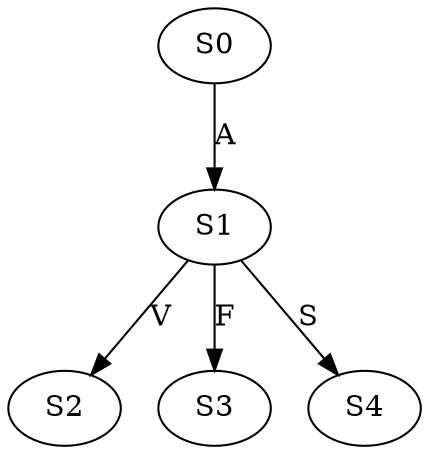 strict digraph  {
	S0 -> S1 [ label = A ];
	S1 -> S2 [ label = V ];
	S1 -> S3 [ label = F ];
	S1 -> S4 [ label = S ];
}

